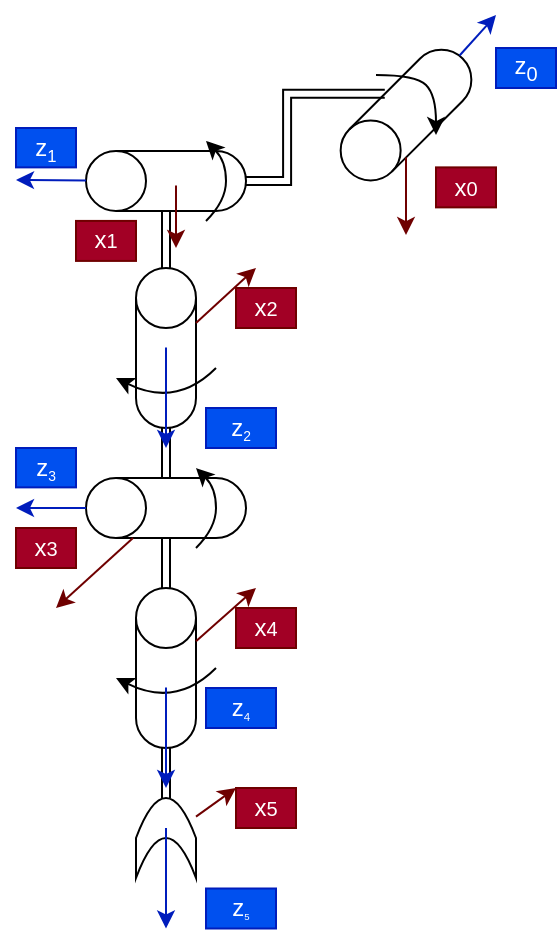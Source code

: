 <mxfile version="14.9.6" type="device"><diagram id="UkBE_HTAMr5cmnfpj3lg" name="Страница 1"><mxGraphModel dx="460" dy="836" grid="1" gridSize="10" guides="1" tooltips="1" connect="1" arrows="1" fold="1" page="1" pageScale="1" pageWidth="827" pageHeight="1169" math="0" shadow="0"><root><mxCell id="0"/><mxCell id="1" parent="0"/><mxCell id="e4CK0bFgu3aMh8ZOUx5U-1" value="" style="shape=cylinder3;whiteSpace=wrap;html=1;boundedLbl=1;backgroundOutline=1;size=15;rotation=45;direction=west;" parent="1" vertex="1"><mxGeometry x="300" y="143.54" width="30" height="80" as="geometry"/></mxCell><mxCell id="e4CK0bFgu3aMh8ZOUx5U-16" style="edgeStyle=orthogonalEdgeStyle;rounded=0;orthogonalLoop=1;jettySize=auto;html=1;exitX=0.5;exitY=1;exitDx=0;exitDy=0;exitPerimeter=0;entryX=1;entryY=0.5;entryDx=0;entryDy=0;entryPerimeter=0;shape=link;" parent="1" source="e4CK0bFgu3aMh8ZOUx5U-2" target="e4CK0bFgu3aMh8ZOUx5U-1" edge="1"><mxGeometry relative="1" as="geometry"/></mxCell><mxCell id="e4CK0bFgu3aMh8ZOUx5U-2" value="" style="shape=cylinder3;whiteSpace=wrap;html=1;boundedLbl=1;backgroundOutline=1;size=15;rotation=90;direction=west;" parent="1" vertex="1"><mxGeometry x="180" y="176.46" width="30" height="80" as="geometry"/></mxCell><mxCell id="e4CK0bFgu3aMh8ZOUx5U-13" style="edgeStyle=orthogonalEdgeStyle;rounded=0;orthogonalLoop=1;jettySize=auto;html=1;exitX=0;exitY=0.5;exitDx=0;exitDy=0;exitPerimeter=0;entryX=0.5;entryY=0;entryDx=0;entryDy=0;entryPerimeter=0;shape=link;" parent="1" source="e4CK0bFgu3aMh8ZOUx5U-3" target="e4CK0bFgu3aMh8ZOUx5U-5" edge="1"><mxGeometry relative="1" as="geometry"/></mxCell><mxCell id="e4CK0bFgu3aMh8ZOUx5U-14" style="edgeStyle=orthogonalEdgeStyle;rounded=0;orthogonalLoop=1;jettySize=auto;html=1;exitX=1;exitY=0.5;exitDx=0;exitDy=0;exitPerimeter=0;entryX=0.5;entryY=1;entryDx=0;entryDy=0;entryPerimeter=0;shape=link;" parent="1" source="e4CK0bFgu3aMh8ZOUx5U-3" target="e4CK0bFgu3aMh8ZOUx5U-4" edge="1"><mxGeometry relative="1" as="geometry"/></mxCell><mxCell id="e4CK0bFgu3aMh8ZOUx5U-3" value="" style="shape=cylinder3;whiteSpace=wrap;html=1;boundedLbl=1;backgroundOutline=1;size=15;rotation=90;direction=west;" parent="1" vertex="1"><mxGeometry x="180" y="340" width="30" height="80" as="geometry"/></mxCell><mxCell id="e4CK0bFgu3aMh8ZOUx5U-15" style="edgeStyle=orthogonalEdgeStyle;rounded=0;orthogonalLoop=1;jettySize=auto;html=1;exitX=0.5;exitY=0;exitDx=0;exitDy=0;exitPerimeter=0;entryX=0;entryY=0.5;entryDx=0;entryDy=0;entryPerimeter=0;shape=link;" parent="1" source="e4CK0bFgu3aMh8ZOUx5U-4" target="e4CK0bFgu3aMh8ZOUx5U-2" edge="1"><mxGeometry relative="1" as="geometry"/></mxCell><mxCell id="e4CK0bFgu3aMh8ZOUx5U-4" value="" style="shape=cylinder3;whiteSpace=wrap;html=1;boundedLbl=1;backgroundOutline=1;size=15;rotation=-180;direction=west;" parent="1" vertex="1"><mxGeometry x="180" y="260" width="30" height="80" as="geometry"/></mxCell><mxCell id="e4CK0bFgu3aMh8ZOUx5U-5" value="" style="shape=cylinder3;whiteSpace=wrap;html=1;boundedLbl=1;backgroundOutline=1;size=15;rotation=-180;direction=west;" parent="1" vertex="1"><mxGeometry x="180" y="420" width="30" height="80" as="geometry"/></mxCell><mxCell id="e4CK0bFgu3aMh8ZOUx5U-8" style="edgeStyle=orthogonalEdgeStyle;rounded=0;orthogonalLoop=1;jettySize=auto;html=1;exitX=0;exitY=0.5;exitDx=0;exitDy=0;entryX=0.5;entryY=1;entryDx=0;entryDy=0;entryPerimeter=0;shape=link;" parent="1" source="e4CK0bFgu3aMh8ZOUx5U-6" target="e4CK0bFgu3aMh8ZOUx5U-5" edge="1"><mxGeometry relative="1" as="geometry"/></mxCell><mxCell id="e4CK0bFgu3aMh8ZOUx5U-6" value="" style="shape=dataStorage;whiteSpace=wrap;html=1;fixedSize=1;size=20;rotation=90;" parent="1" vertex="1"><mxGeometry x="175" y="530" width="40" height="30" as="geometry"/></mxCell><mxCell id="e4CK0bFgu3aMh8ZOUx5U-17" value="" style="endArrow=classic;html=1;fillColor=#0050ef;strokeColor=#001DBC;" parent="1" source="e4CK0bFgu3aMh8ZOUx5U-1" edge="1"><mxGeometry width="50" height="50" relative="1" as="geometry"><mxPoint x="390" y="403.54" as="sourcePoint"/><mxPoint x="360" y="133.54" as="targetPoint"/></mxGeometry></mxCell><mxCell id="e4CK0bFgu3aMh8ZOUx5U-18" value="" style="endArrow=classic;html=1;fillColor=#0050ef;strokeColor=#001DBC;" parent="1" source="e4CK0bFgu3aMh8ZOUx5U-2" edge="1"><mxGeometry width="50" height="50" relative="1" as="geometry"><mxPoint x="90" y="226.46" as="sourcePoint"/><mxPoint x="120" y="216" as="targetPoint"/></mxGeometry></mxCell><mxCell id="e4CK0bFgu3aMh8ZOUx5U-19" value="" style="curved=1;endArrow=none;html=1;startArrow=classic;startFill=1;endFill=0;" parent="1" edge="1"><mxGeometry width="50" height="50" relative="1" as="geometry"><mxPoint x="330" y="193.54" as="sourcePoint"/><mxPoint x="300" y="163.54" as="targetPoint"/><Array as="points"><mxPoint x="330" y="173.54"/><mxPoint x="320" y="163.54"/></Array></mxGeometry></mxCell><mxCell id="e4CK0bFgu3aMh8ZOUx5U-20" value="" style="curved=1;endArrow=classic;html=1;" parent="1" edge="1"><mxGeometry width="50" height="50" relative="1" as="geometry"><mxPoint x="215" y="236.46" as="sourcePoint"/><mxPoint x="215" y="196.46" as="targetPoint"/><Array as="points"><mxPoint x="225" y="226.46"/><mxPoint x="225" y="206.46"/></Array></mxGeometry></mxCell><mxCell id="e4CK0bFgu3aMh8ZOUx5U-21" value="" style="curved=1;endArrow=none;html=1;startArrow=classic;startFill=1;endFill=0;" parent="1" edge="1"><mxGeometry width="50" height="50" relative="1" as="geometry"><mxPoint x="170" y="315" as="sourcePoint"/><mxPoint x="220" y="310" as="targetPoint"/><Array as="points"><mxPoint x="200" y="330"/></Array></mxGeometry></mxCell><mxCell id="e4CK0bFgu3aMh8ZOUx5U-23" value="" style="curved=1;endArrow=classic;html=1;" parent="1" edge="1"><mxGeometry width="50" height="50" relative="1" as="geometry"><mxPoint x="210" y="400" as="sourcePoint"/><mxPoint x="210" y="360" as="targetPoint"/><Array as="points"><mxPoint x="220" y="390"/><mxPoint x="220" y="370"/></Array></mxGeometry></mxCell><mxCell id="e4CK0bFgu3aMh8ZOUx5U-24" value="" style="curved=1;endArrow=none;html=1;startArrow=classic;startFill=1;endFill=0;" parent="1" edge="1"><mxGeometry width="50" height="50" relative="1" as="geometry"><mxPoint x="170" y="465" as="sourcePoint"/><mxPoint x="220" y="460" as="targetPoint"/><Array as="points"><mxPoint x="200" y="480"/></Array></mxGeometry></mxCell><mxCell id="e4CK0bFgu3aMh8ZOUx5U-25" value="z&lt;sub&gt;0&lt;/sub&gt;" style="text;html=1;strokeColor=#001DBC;fillColor=#0050ef;align=center;verticalAlign=middle;whiteSpace=wrap;rounded=0;fontColor=#ffffff;" parent="1" vertex="1"><mxGeometry x="360" y="150.0" width="30" height="20" as="geometry"/></mxCell><mxCell id="e4CK0bFgu3aMh8ZOUx5U-26" value="z&lt;span style=&quot;font-size: 10px&quot;&gt;&lt;sub&gt;1&lt;/sub&gt;&lt;/span&gt;" style="text;html=1;strokeColor=#001DBC;fillColor=#0050ef;align=center;verticalAlign=middle;whiteSpace=wrap;rounded=0;fontColor=#ffffff;" parent="1" vertex="1"><mxGeometry x="120" y="190" width="30" height="19.69" as="geometry"/></mxCell><mxCell id="e4CK0bFgu3aMh8ZOUx5U-28" value="" style="endArrow=classic;html=1;fillColor=#0050ef;strokeColor=#001DBC;" parent="1" edge="1"><mxGeometry width="50" height="50" relative="1" as="geometry"><mxPoint x="195" y="299.755" as="sourcePoint"/><mxPoint x="195" y="350" as="targetPoint"/></mxGeometry></mxCell><mxCell id="e4CK0bFgu3aMh8ZOUx5U-29" value="z&lt;span style=&quot;font-size: 8.333px&quot;&gt;&lt;sub&gt;2&lt;/sub&gt;&lt;/span&gt;" style="text;html=1;strokeColor=#001DBC;fillColor=#0050ef;align=center;verticalAlign=middle;whiteSpace=wrap;rounded=0;fontColor=#ffffff;" parent="1" vertex="1"><mxGeometry x="215" y="330" width="35" height="20" as="geometry"/></mxCell><mxCell id="e4CK0bFgu3aMh8ZOUx5U-30" value="" style="endArrow=classic;html=1;fillColor=#0050ef;strokeColor=#001DBC;" parent="1" edge="1"><mxGeometry width="50" height="50" relative="1" as="geometry"><mxPoint x="155" y="380" as="sourcePoint"/><mxPoint x="120" y="380" as="targetPoint"/></mxGeometry></mxCell><mxCell id="e4CK0bFgu3aMh8ZOUx5U-31" value="z&lt;span style=&quot;font-size: 8.333px&quot;&gt;&lt;sub&gt;3&lt;/sub&gt;&lt;/span&gt;" style="text;html=1;strokeColor=#001DBC;fillColor=#0050ef;align=center;verticalAlign=middle;whiteSpace=wrap;rounded=0;fontColor=#ffffff;" parent="1" vertex="1"><mxGeometry x="120" y="350" width="30" height="19.69" as="geometry"/></mxCell><mxCell id="e4CK0bFgu3aMh8ZOUx5U-32" value="" style="endArrow=classic;html=1;fillColor=#0050ef;strokeColor=#001DBC;" parent="1" edge="1"><mxGeometry width="50" height="50" relative="1" as="geometry"><mxPoint x="195" y="469.755" as="sourcePoint"/><mxPoint x="195" y="520" as="targetPoint"/></mxGeometry></mxCell><mxCell id="e4CK0bFgu3aMh8ZOUx5U-33" value="z&lt;span style=&quot;font-size: 6.944px&quot;&gt;&lt;sub&gt;4&lt;/sub&gt;&lt;/span&gt;" style="text;html=1;strokeColor=#001DBC;fillColor=#0050ef;align=center;verticalAlign=middle;whiteSpace=wrap;rounded=0;fontColor=#ffffff;" parent="1" vertex="1"><mxGeometry x="215" y="470" width="35" height="20" as="geometry"/></mxCell><mxCell id="e4CK0bFgu3aMh8ZOUx5U-36" value="" style="endArrow=classic;html=1;fillColor=#0050ef;strokeColor=#001DBC;" parent="1" edge="1"><mxGeometry width="50" height="50" relative="1" as="geometry"><mxPoint x="195" y="540.005" as="sourcePoint"/><mxPoint x="195" y="590.25" as="targetPoint"/></mxGeometry></mxCell><mxCell id="e4CK0bFgu3aMh8ZOUx5U-37" value="z&lt;span style=&quot;font-size: 5.787px&quot;&gt;&lt;sub&gt;5&lt;/sub&gt;&lt;/span&gt;" style="text;html=1;strokeColor=#001DBC;fillColor=#0050ef;align=center;verticalAlign=middle;whiteSpace=wrap;rounded=0;fontColor=#ffffff;" parent="1" vertex="1"><mxGeometry x="215" y="570.25" width="35" height="20" as="geometry"/></mxCell><mxCell id="e4CK0bFgu3aMh8ZOUx5U-38" value="" style="endArrow=classic;html=1;fillColor=#a20025;strokeColor=#6F0000;" parent="1" source="e4CK0bFgu3aMh8ZOUx5U-1" edge="1"><mxGeometry width="50" height="50" relative="1" as="geometry"><mxPoint x="390" y="403.54" as="sourcePoint"/><mxPoint x="315" y="243.54" as="targetPoint"/></mxGeometry></mxCell><mxCell id="e4CK0bFgu3aMh8ZOUx5U-39" value="&lt;font style=&quot;font-size: 12px&quot;&gt;x&lt;/font&gt;&lt;font size=&quot;1&quot;&gt;0&lt;/font&gt;" style="text;html=1;strokeColor=#6F0000;fillColor=#a20025;align=center;verticalAlign=middle;whiteSpace=wrap;rounded=0;fontColor=#ffffff;" parent="1" vertex="1"><mxGeometry x="330" y="209.69" width="30" height="20" as="geometry"/></mxCell><mxCell id="e4CK0bFgu3aMh8ZOUx5U-40" value="" style="endArrow=classic;html=1;fillColor=#a20025;strokeColor=#6F0000;" parent="1" edge="1"><mxGeometry width="50" height="50" relative="1" as="geometry"><mxPoint x="200" y="218.787" as="sourcePoint"/><mxPoint x="200" y="250" as="targetPoint"/></mxGeometry></mxCell><mxCell id="e4CK0bFgu3aMh8ZOUx5U-41" value="&lt;font style=&quot;font-size: 12px&quot;&gt;x&lt;/font&gt;&lt;font size=&quot;1&quot;&gt;1&lt;/font&gt;" style="text;html=1;strokeColor=#6F0000;fillColor=#a20025;align=center;verticalAlign=middle;whiteSpace=wrap;rounded=0;fontColor=#ffffff;" parent="1" vertex="1"><mxGeometry x="150" y="236.46" width="30" height="20" as="geometry"/></mxCell><mxCell id="e4CK0bFgu3aMh8ZOUx5U-42" value="" style="endArrow=classic;html=1;fillColor=#a20025;strokeColor=#6F0000;" parent="1" source="e4CK0bFgu3aMh8ZOUx5U-3" edge="1"><mxGeometry width="50" height="50" relative="1" as="geometry"><mxPoint x="280" y="381.213" as="sourcePoint"/><mxPoint x="140" y="430" as="targetPoint"/></mxGeometry></mxCell><mxCell id="e4CK0bFgu3aMh8ZOUx5U-43" value="&lt;font style=&quot;font-size: 12px&quot;&gt;x&lt;/font&gt;&lt;font size=&quot;1&quot;&gt;3&lt;/font&gt;" style="text;html=1;strokeColor=#6F0000;fillColor=#a20025;align=center;verticalAlign=middle;whiteSpace=wrap;rounded=0;fontColor=#ffffff;" parent="1" vertex="1"><mxGeometry x="120" y="390" width="30" height="20" as="geometry"/></mxCell><mxCell id="e4CK0bFgu3aMh8ZOUx5U-44" value="" style="endArrow=classic;html=1;fillColor=#a20025;strokeColor=#6F0000;" parent="1" source="e4CK0bFgu3aMh8ZOUx5U-5" edge="1"><mxGeometry width="50" height="50" relative="1" as="geometry"><mxPoint x="255" y="430.003" as="sourcePoint"/><mxPoint x="240" y="420" as="targetPoint"/></mxGeometry></mxCell><mxCell id="e4CK0bFgu3aMh8ZOUx5U-45" value="&lt;font style=&quot;font-size: 12px&quot;&gt;x&lt;/font&gt;&lt;font size=&quot;1&quot;&gt;4&lt;/font&gt;" style="text;html=1;strokeColor=#6F0000;fillColor=#a20025;align=center;verticalAlign=middle;whiteSpace=wrap;rounded=0;fontColor=#ffffff;" parent="1" vertex="1"><mxGeometry x="230" y="430.0" width="30" height="20" as="geometry"/></mxCell><mxCell id="e4CK0bFgu3aMh8ZOUx5U-46" value="" style="endArrow=classic;html=1;fillColor=#a20025;strokeColor=#6F0000;" parent="1" source="e4CK0bFgu3aMh8ZOUx5U-6" edge="1"><mxGeometry width="50" height="50" relative="1" as="geometry"><mxPoint x="340" y="485" as="sourcePoint"/><mxPoint x="230" y="520" as="targetPoint"/></mxGeometry></mxCell><mxCell id="e4CK0bFgu3aMh8ZOUx5U-47" value="&lt;font style=&quot;font-size: 12px&quot;&gt;x&lt;/font&gt;&lt;font size=&quot;1&quot;&gt;5&lt;/font&gt;" style="text;html=1;strokeColor=#6F0000;fillColor=#a20025;align=center;verticalAlign=middle;whiteSpace=wrap;rounded=0;fontColor=#ffffff;" parent="1" vertex="1"><mxGeometry x="230" y="520" width="30" height="20" as="geometry"/></mxCell><mxCell id="e4CK0bFgu3aMh8ZOUx5U-48" value="" style="endArrow=classic;html=1;fillColor=#a20025;strokeColor=#6F0000;exitX=1;exitY=0;exitDx=0;exitDy=27.5;exitPerimeter=0;" parent="1" source="e4CK0bFgu3aMh8ZOUx5U-4" edge="1"><mxGeometry width="50" height="50" relative="1" as="geometry"><mxPoint x="180" y="295" as="sourcePoint"/><mxPoint x="240" y="260" as="targetPoint"/></mxGeometry></mxCell><mxCell id="e4CK0bFgu3aMh8ZOUx5U-49" value="&lt;font style=&quot;font-size: 12px&quot;&gt;x&lt;/font&gt;&lt;font size=&quot;1&quot;&gt;2&lt;/font&gt;" style="text;html=1;strokeColor=#6F0000;fillColor=#a20025;align=center;verticalAlign=middle;whiteSpace=wrap;rounded=0;fontColor=#ffffff;" parent="1" vertex="1"><mxGeometry x="230" y="270" width="30" height="20" as="geometry"/></mxCell></root></mxGraphModel></diagram></mxfile>